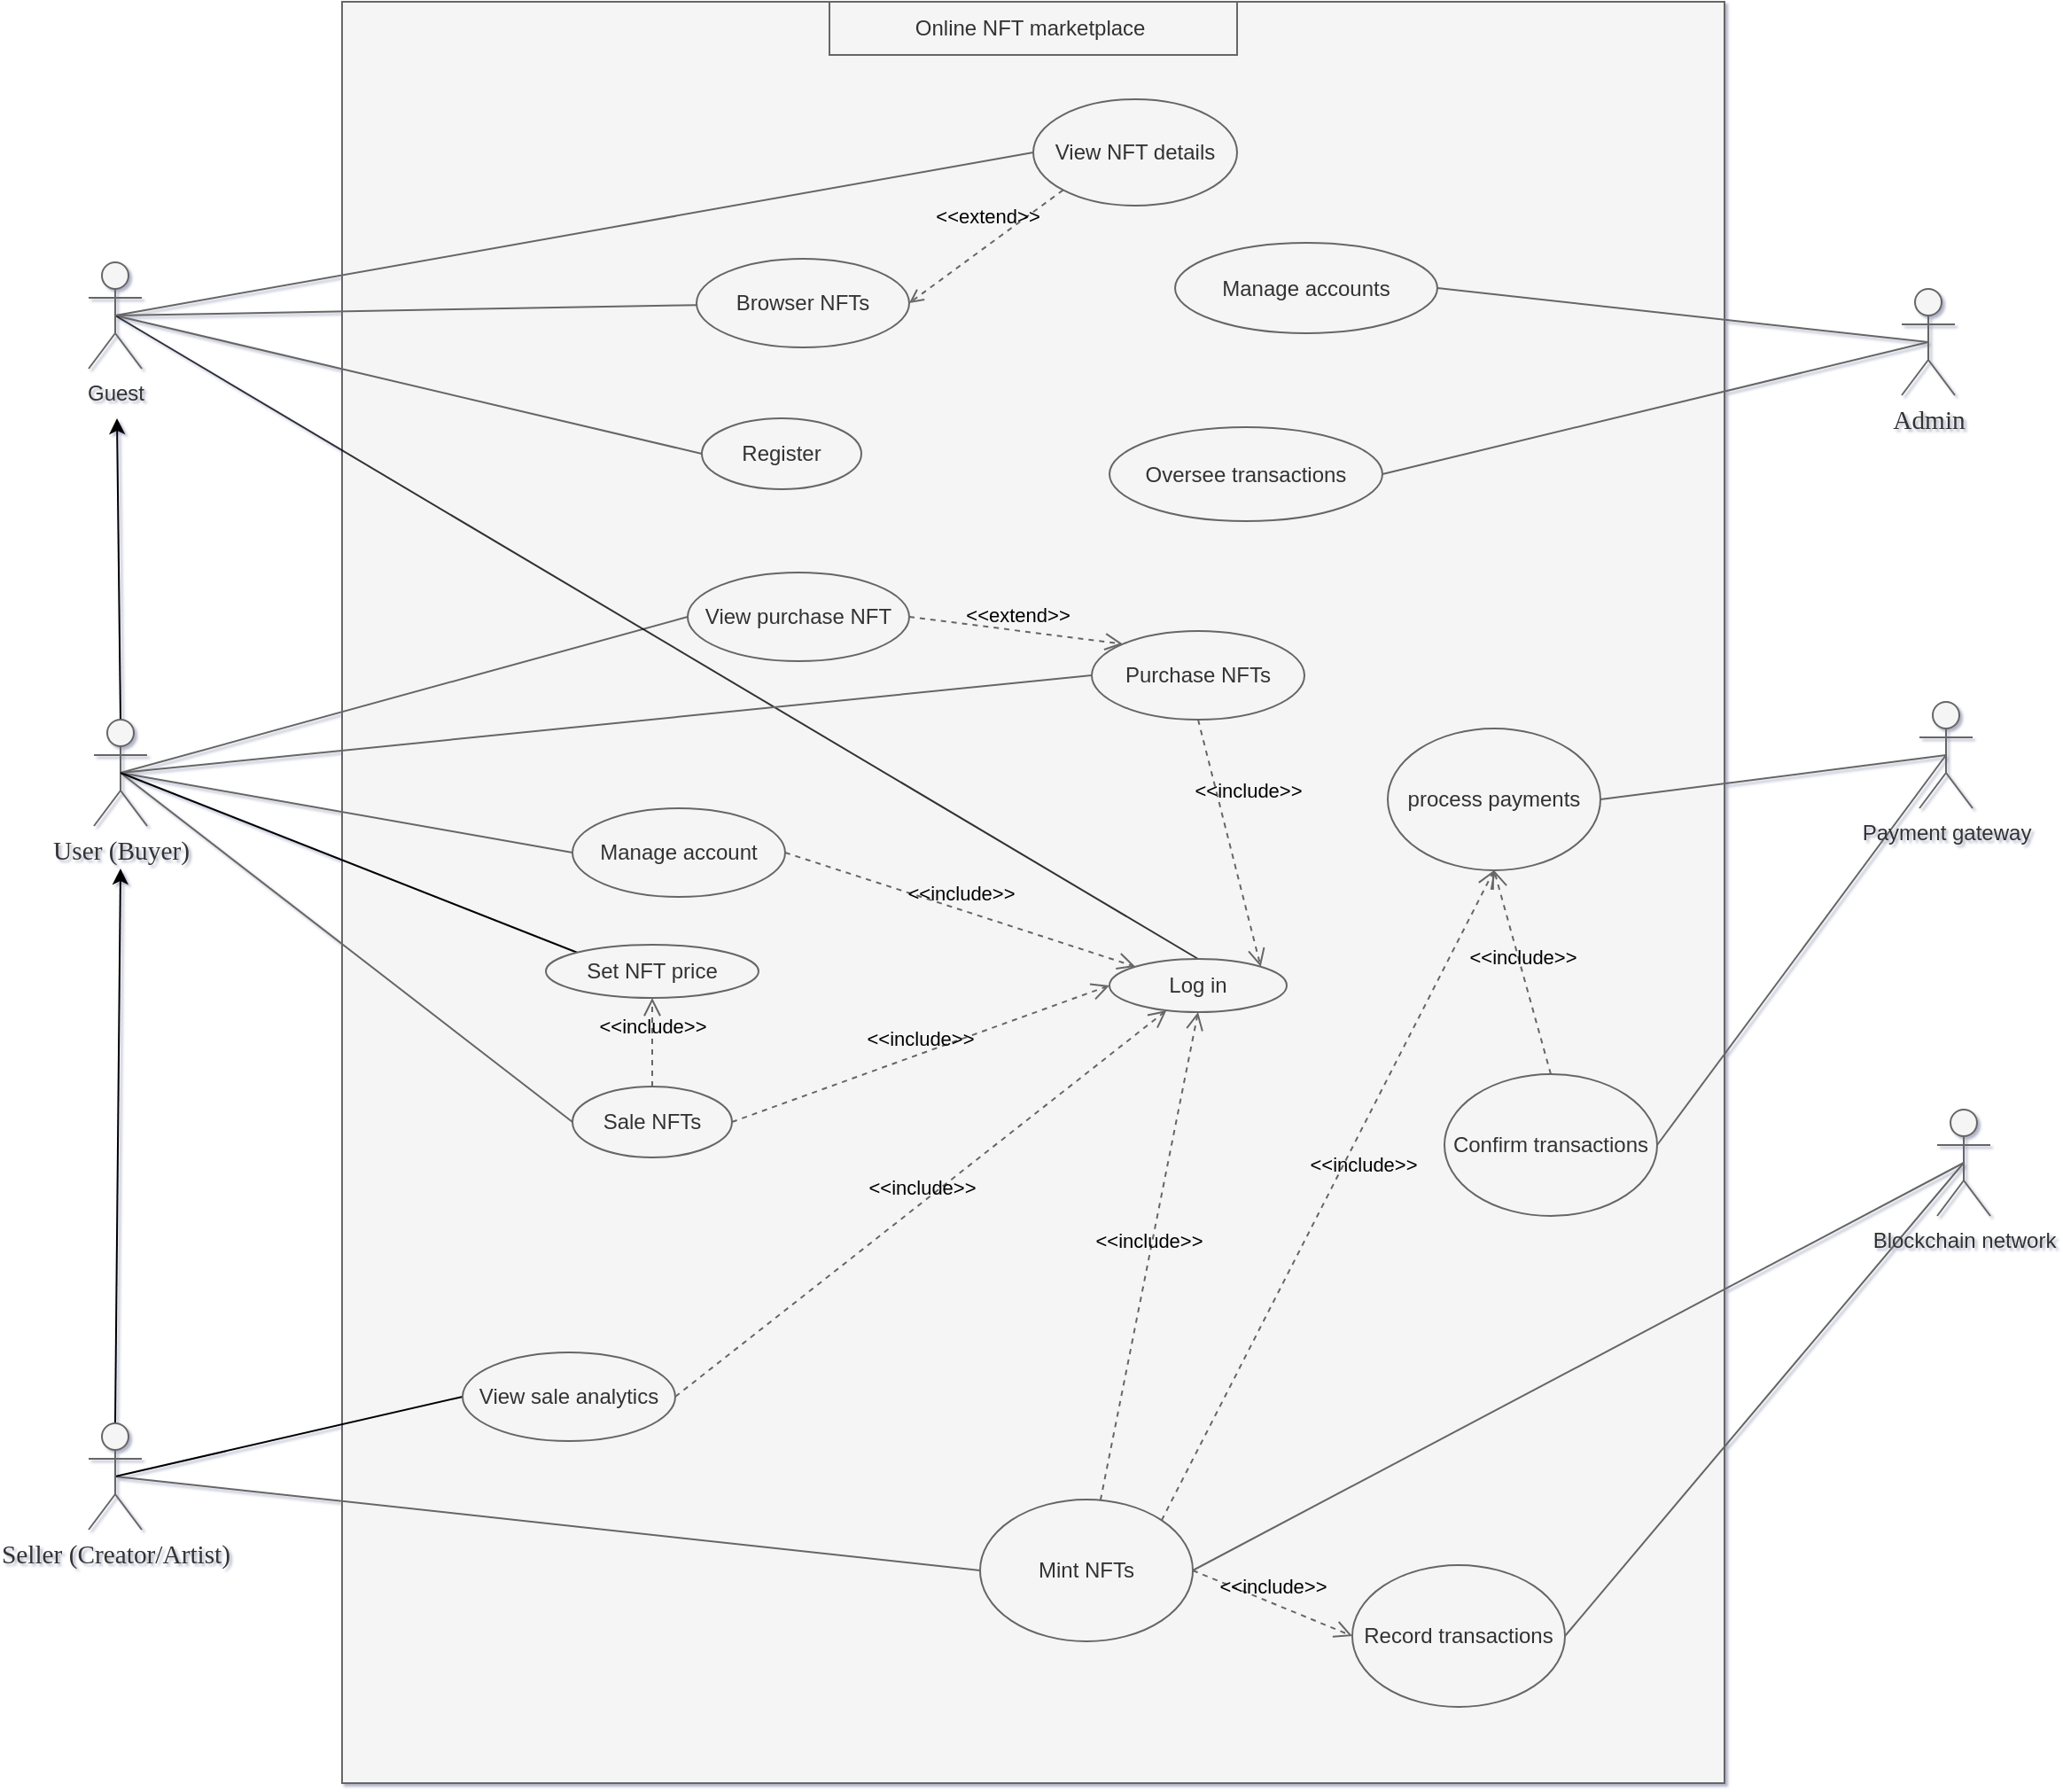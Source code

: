<mxfile>
    <diagram id="1I0eR_x8AGSGdSrz7LX0" name="Page-1">
        <mxGraphModel dx="1320" dy="998" grid="1" gridSize="10" guides="1" tooltips="1" connect="1" arrows="1" fold="1" page="1" pageScale="1" pageWidth="1100" pageHeight="850" background="#ffffff" math="0" shadow="1">
            <root>
                <mxCell id="0"/>
                <mxCell id="1" parent="0"/>
                <mxCell id="8" value="" style="rounded=0;whiteSpace=wrap;html=1;fillColor=#f5f5f5;fontColor=#333333;strokeColor=#666666;labelBackgroundColor=none;" parent="1" vertex="1">
                    <mxGeometry x="720" y="358" width="780" height="1005" as="geometry"/>
                </mxCell>
                <mxCell id="46" style="edgeStyle=none;html=1;exitX=0.5;exitY=0.5;exitDx=0;exitDy=0;exitPerimeter=0;endArrow=none;endFill=0;strokeColor=#666666;fontColor=#000000;labelBackgroundColor=none;fillColor=#f5f5f5;" parent="1" source="3" target="15" edge="1">
                    <mxGeometry relative="1" as="geometry"/>
                </mxCell>
                <mxCell id="47" style="edgeStyle=none;html=1;exitX=0.5;exitY=0.5;exitDx=0;exitDy=0;exitPerimeter=0;entryX=0;entryY=0.5;entryDx=0;entryDy=0;endArrow=none;endFill=0;strokeColor=#666666;fontColor=#000000;labelBackgroundColor=none;fillColor=#f5f5f5;" parent="1" source="3" target="14" edge="1">
                    <mxGeometry relative="1" as="geometry"/>
                </mxCell>
                <mxCell id="74" style="edgeStyle=none;html=1;exitX=0.5;exitY=0.5;exitDx=0;exitDy=0;exitPerimeter=0;entryX=0;entryY=0.5;entryDx=0;entryDy=0;endArrow=none;endFill=0;strokeColor=#666666;fontColor=#000000;labelBackgroundColor=none;fillColor=#f5f5f5;" parent="1" source="2" target="22" edge="1">
                    <mxGeometry relative="1" as="geometry"/>
                </mxCell>
                <mxCell id="84" style="edgeStyle=none;html=1;exitX=0.5;exitY=0.5;exitDx=0;exitDy=0;exitPerimeter=0;entryX=0;entryY=0.5;entryDx=0;entryDy=0;endArrow=none;endFill=0;strokeColor=#666666;fontColor=#000000;labelBackgroundColor=none;fillColor=#f5f5f5;" parent="1" source="2" target="83" edge="1">
                    <mxGeometry relative="1" as="geometry"/>
                </mxCell>
                <mxCell id="89" style="edgeStyle=none;html=1;exitX=0.5;exitY=0;exitDx=0;exitDy=0;exitPerimeter=0;" parent="1" source="2" edge="1">
                    <mxGeometry relative="1" as="geometry">
                        <mxPoint x="593" y="593" as="targetPoint"/>
                    </mxGeometry>
                </mxCell>
                <mxCell id="2" value="&lt;span style=&quot;font-size:11.0pt;mso-bidi-font-size:&lt;br/&gt;14.0pt;line-height:107%;font-family:&amp;quot;Times New Roman&amp;quot;,serif;mso-fareast-font-family:&lt;br/&gt;&amp;quot;Yu Mincho&amp;quot;;mso-fareast-theme-font:minor-fareast;mso-ansi-language:VI;&lt;br/&gt;mso-fareast-language:JA;mso-bidi-language:AR-SA&quot; lang=&quot;VI&quot;&gt;User (Buyer)&lt;/span&gt;" style="shape=umlActor;verticalLabelPosition=bottom;verticalAlign=top;html=1;strokeColor=#666666;fontColor=#333333;labelBackgroundColor=none;fillColor=#f5f5f5;" parent="1" vertex="1">
                    <mxGeometry x="580" y="763" width="30" height="60" as="geometry"/>
                </mxCell>
                <mxCell id="94" style="edgeStyle=none;html=1;exitX=0.5;exitY=0.5;exitDx=0;exitDy=0;exitPerimeter=0;entryX=0.5;entryY=0;entryDx=0;entryDy=0;endArrow=none;endFill=0;opacity=80;" parent="1" source="3" target="13" edge="1">
                    <mxGeometry relative="1" as="geometry"/>
                </mxCell>
                <mxCell id="3" value="Guest" style="shape=umlActor;verticalLabelPosition=bottom;verticalAlign=top;html=1;strokeColor=#666666;fontColor=#333333;labelBackgroundColor=none;fillColor=#f5f5f5;" parent="1" vertex="1">
                    <mxGeometry x="577" y="505" width="30" height="60" as="geometry"/>
                </mxCell>
                <mxCell id="58" style="edgeStyle=none;html=1;exitX=0.5;exitY=0.5;exitDx=0;exitDy=0;exitPerimeter=0;entryX=0;entryY=0.5;entryDx=0;entryDy=0;endArrow=none;endFill=0;strokeColor=#666666;fontColor=#000000;labelBackgroundColor=none;fillColor=#f5f5f5;" parent="1" source="4" target="24" edge="1">
                    <mxGeometry relative="1" as="geometry"/>
                </mxCell>
                <mxCell id="95" style="edgeStyle=none;html=1;exitX=0.5;exitY=0;exitDx=0;exitDy=0;exitPerimeter=0;" parent="1" source="4" edge="1">
                    <mxGeometry relative="1" as="geometry">
                        <mxPoint x="595" y="847" as="targetPoint"/>
                    </mxGeometry>
                </mxCell>
                <mxCell id="112" style="edgeStyle=none;html=1;exitX=0.5;exitY=0.5;exitDx=0;exitDy=0;exitPerimeter=0;entryX=0;entryY=0.5;entryDx=0;entryDy=0;endArrow=none;endFill=0;" edge="1" parent="1" source="4" target="27">
                    <mxGeometry relative="1" as="geometry"/>
                </mxCell>
                <mxCell id="4" value="&lt;span style=&quot;font-size:11.0pt;mso-bidi-font-size:&lt;br/&gt;14.0pt;line-height:107%;font-family:&amp;quot;Times New Roman&amp;quot;,serif;mso-fareast-font-family:&lt;br/&gt;&amp;quot;Yu Mincho&amp;quot;;mso-fareast-theme-font:minor-fareast;mso-ansi-language:VI;&lt;br/&gt;mso-fareast-language:JA;mso-bidi-language:AR-SA&quot; lang=&quot;VI&quot;&gt;Seller (Creator/Artist)&lt;/span&gt;" style="shape=umlActor;verticalLabelPosition=bottom;verticalAlign=top;html=1;fillColor=#f5f5f5;strokeColor=#666666;fontColor=#333333;labelBackgroundColor=none;" parent="1" vertex="1">
                    <mxGeometry x="577" y="1160" width="30" height="60" as="geometry"/>
                </mxCell>
                <mxCell id="10" value="&lt;span style=&quot;font-size:11.0pt;mso-bidi-font-size:&lt;br/&gt;14.0pt;line-height:107%;font-family:&amp;quot;Times New Roman&amp;quot;,serif;mso-fareast-font-family:&lt;br/&gt;&amp;quot;Yu Mincho&amp;quot;;mso-fareast-theme-font:minor-fareast;mso-ansi-language:VI;&lt;br/&gt;mso-fareast-language:JA;mso-bidi-language:AR-SA&quot; lang=&quot;VI&quot;&gt;Admin&lt;/span&gt;" style="shape=umlActor;verticalLabelPosition=bottom;verticalAlign=top;html=1;outlineConnect=0;strokeColor=#666666;fontColor=#333333;labelBackgroundColor=none;fillColor=#f5f5f5;" parent="1" vertex="1">
                    <mxGeometry x="1600" y="520" width="30" height="60" as="geometry"/>
                </mxCell>
                <mxCell id="13" value="Log in" style="ellipse;whiteSpace=wrap;html=1;strokeColor=#666666;fontColor=#333333;labelBackgroundColor=none;fillColor=#f5f5f5;" parent="1" vertex="1">
                    <mxGeometry x="1153" y="898" width="100" height="30" as="geometry"/>
                </mxCell>
                <mxCell id="14" value="Register" style="ellipse;whiteSpace=wrap;html=1;strokeColor=#666666;fontColor=#333333;labelBackgroundColor=none;fillColor=#f5f5f5;" parent="1" vertex="1">
                    <mxGeometry x="923" y="593" width="90" height="40" as="geometry"/>
                </mxCell>
                <mxCell id="15" value="Browser NFTs" style="ellipse;whiteSpace=wrap;html=1;strokeColor=#666666;fontColor=#333333;labelBackgroundColor=none;fillColor=#f5f5f5;" parent="1" vertex="1">
                    <mxGeometry x="920" y="503" width="120" height="50" as="geometry"/>
                </mxCell>
                <mxCell id="17" value="Online NFT marketplace&amp;nbsp;" style="text;html=1;strokeColor=#666666;fillColor=#f5f5f5;align=center;verticalAlign=middle;whiteSpace=wrap;rounded=0;fontColor=#333333;labelBackgroundColor=none;" parent="1" vertex="1">
                    <mxGeometry x="995" y="358" width="230" height="30" as="geometry"/>
                </mxCell>
                <mxCell id="81" style="edgeStyle=none;html=1;exitX=0;exitY=0.5;exitDx=0;exitDy=0;entryX=0.5;entryY=0.5;entryDx=0;entryDy=0;entryPerimeter=0;endArrow=none;endFill=0;strokeColor=#666666;fontColor=#000000;labelBackgroundColor=none;fillColor=#f5f5f5;" parent="1" source="19" target="3" edge="1">
                    <mxGeometry relative="1" as="geometry"/>
                </mxCell>
                <mxCell id="19" value="View NFT details" style="ellipse;whiteSpace=wrap;html=1;strokeColor=#666666;fontColor=#333333;labelBackgroundColor=none;fillColor=#f5f5f5;" parent="1" vertex="1">
                    <mxGeometry x="1110" y="413" width="115" height="60" as="geometry"/>
                </mxCell>
                <mxCell id="71" style="edgeStyle=none;html=1;exitX=0;exitY=0.5;exitDx=0;exitDy=0;endArrow=none;endFill=0;strokeColor=#666666;fontColor=#000000;labelBackgroundColor=none;fillColor=#f5f5f5;" parent="1" source="20" edge="1">
                    <mxGeometry relative="1" as="geometry">
                        <mxPoint x="595" y="793" as="targetPoint"/>
                    </mxGeometry>
                </mxCell>
                <mxCell id="20" value="Purchase NFTs" style="ellipse;whiteSpace=wrap;html=1;strokeColor=#666666;fontColor=#333333;labelBackgroundColor=none;fillColor=#f5f5f5;" parent="1" vertex="1">
                    <mxGeometry x="1143" y="713" width="120" height="50" as="geometry"/>
                </mxCell>
                <mxCell id="22" value="View purchase NFT" style="ellipse;whiteSpace=wrap;html=1;strokeColor=#666666;fontColor=#333333;labelBackgroundColor=none;fillColor=#f5f5f5;" parent="1" vertex="1">
                    <mxGeometry x="915" y="680" width="125" height="50" as="geometry"/>
                </mxCell>
                <mxCell id="60" style="edgeStyle=none;html=1;exitX=1;exitY=0.5;exitDx=0;exitDy=0;entryX=0.5;entryY=0.5;entryDx=0;entryDy=0;entryPerimeter=0;endArrow=none;endFill=0;strokeColor=#666666;fontColor=#000000;labelBackgroundColor=none;fillColor=#f5f5f5;" parent="1" source="24" target="33" edge="1">
                    <mxGeometry relative="1" as="geometry"/>
                </mxCell>
                <mxCell id="24" value="Mint NFTs" style="ellipse;whiteSpace=wrap;html=1;strokeColor=#666666;fontColor=#333333;labelBackgroundColor=none;fillColor=#f5f5f5;" parent="1" vertex="1">
                    <mxGeometry x="1080" y="1203" width="120" height="80" as="geometry"/>
                </mxCell>
                <mxCell id="69" style="edgeStyle=none;html=1;exitX=0;exitY=0.5;exitDx=0;exitDy=0;entryX=0.5;entryY=0.5;entryDx=0;entryDy=0;entryPerimeter=0;endArrow=none;endFill=0;strokeColor=#666666;fontColor=#000000;labelBackgroundColor=none;fillColor=#f5f5f5;" parent="1" source="26" target="2" edge="1">
                    <mxGeometry relative="1" as="geometry"/>
                </mxCell>
                <mxCell id="26" value="Manage account" style="ellipse;whiteSpace=wrap;html=1;strokeColor=#666666;fontColor=#333333;labelBackgroundColor=none;fillColor=#f5f5f5;" parent="1" vertex="1">
                    <mxGeometry x="850" y="813" width="120" height="50" as="geometry"/>
                </mxCell>
                <mxCell id="27" value="View sale analytics" style="ellipse;whiteSpace=wrap;html=1;strokeColor=#666666;fontColor=#333333;labelBackgroundColor=none;fillColor=#f5f5f5;" parent="1" vertex="1">
                    <mxGeometry x="788" y="1120" width="120" height="50" as="geometry"/>
                </mxCell>
                <mxCell id="56" style="edgeStyle=none;html=1;exitX=1;exitY=0.5;exitDx=0;exitDy=0;entryX=0.5;entryY=0.5;entryDx=0;entryDy=0;entryPerimeter=0;endArrow=none;endFill=0;strokeColor=#666666;fontColor=#000000;labelBackgroundColor=none;fillColor=#f5f5f5;" parent="1" source="28" target="10" edge="1">
                    <mxGeometry relative="1" as="geometry"/>
                </mxCell>
                <mxCell id="28" value="Manage accounts" style="ellipse;whiteSpace=wrap;html=1;strokeColor=#666666;fontColor=#333333;labelBackgroundColor=none;fillColor=#f5f5f5;" parent="1" vertex="1">
                    <mxGeometry x="1190" y="494" width="148" height="51" as="geometry"/>
                </mxCell>
                <mxCell id="57" style="edgeStyle=none;html=1;exitX=1;exitY=0.5;exitDx=0;exitDy=0;entryX=0.5;entryY=0.5;entryDx=0;entryDy=0;entryPerimeter=0;endArrow=none;endFill=0;strokeColor=#666666;fontColor=#000000;labelBackgroundColor=none;fillColor=#f5f5f5;" parent="1" source="29" target="10" edge="1">
                    <mxGeometry relative="1" as="geometry"/>
                </mxCell>
                <mxCell id="29" value="Oversee transactions" style="ellipse;whiteSpace=wrap;html=1;strokeColor=#666666;fontColor=#333333;labelBackgroundColor=none;fillColor=#f5f5f5;" parent="1" vertex="1">
                    <mxGeometry x="1153" y="598" width="154" height="53" as="geometry"/>
                </mxCell>
                <mxCell id="54" style="edgeStyle=none;html=1;exitX=1;exitY=0.5;exitDx=0;exitDy=0;entryX=0.5;entryY=0.5;entryDx=0;entryDy=0;entryPerimeter=0;endArrow=none;endFill=0;strokeColor=#666666;fontColor=#000000;labelBackgroundColor=none;fillColor=#f5f5f5;" parent="1" source="30" target="33" edge="1">
                    <mxGeometry relative="1" as="geometry"/>
                </mxCell>
                <mxCell id="30" value="Record transactions" style="ellipse;whiteSpace=wrap;html=1;strokeColor=#666666;fontColor=#333333;labelBackgroundColor=none;fillColor=#f5f5f5;" parent="1" vertex="1">
                    <mxGeometry x="1290" y="1240" width="120" height="80" as="geometry"/>
                </mxCell>
                <mxCell id="33" value="Blockchain network" style="shape=umlActor;verticalLabelPosition=bottom;verticalAlign=top;html=1;outlineConnect=0;strokeColor=#666666;fontColor=#333333;labelBackgroundColor=none;fillColor=#f5f5f5;" parent="1" vertex="1">
                    <mxGeometry x="1620" y="983" width="30" height="60" as="geometry"/>
                </mxCell>
                <mxCell id="50" style="edgeStyle=none;html=1;exitX=0.5;exitY=0.5;exitDx=0;exitDy=0;exitPerimeter=0;entryX=1;entryY=0.5;entryDx=0;entryDy=0;endArrow=none;endFill=0;strokeColor=#666666;fontColor=#000000;labelBackgroundColor=none;fillColor=#f5f5f5;" parent="1" source="36" target="38" edge="1">
                    <mxGeometry relative="1" as="geometry"/>
                </mxCell>
                <mxCell id="51" style="edgeStyle=none;html=1;exitX=0.5;exitY=0.5;exitDx=0;exitDy=0;exitPerimeter=0;entryX=1;entryY=0.5;entryDx=0;entryDy=0;endArrow=none;endFill=0;strokeColor=#666666;fontColor=#000000;labelBackgroundColor=none;fillColor=#f5f5f5;" parent="1" source="36" target="37" edge="1">
                    <mxGeometry relative="1" as="geometry"/>
                </mxCell>
                <mxCell id="36" value="Payment gateway" style="shape=umlActor;verticalLabelPosition=bottom;verticalAlign=top;html=1;outlineConnect=0;strokeColor=#666666;fontColor=#333333;labelBackgroundColor=none;fillColor=#f5f5f5;" parent="1" vertex="1">
                    <mxGeometry x="1610" y="753" width="30" height="60" as="geometry"/>
                </mxCell>
                <mxCell id="37" value="process payments" style="ellipse;whiteSpace=wrap;html=1;strokeColor=#666666;fontColor=#333333;labelBackgroundColor=none;fillColor=#f5f5f5;" parent="1" vertex="1">
                    <mxGeometry x="1310" y="768" width="120" height="80" as="geometry"/>
                </mxCell>
                <mxCell id="38" value="Confirm transactions" style="ellipse;whiteSpace=wrap;html=1;strokeColor=#666666;fontColor=#333333;labelBackgroundColor=none;fillColor=#f5f5f5;" parent="1" vertex="1">
                    <mxGeometry x="1342" y="963" width="120" height="80" as="geometry"/>
                </mxCell>
                <mxCell id="43" value="&amp;lt;&amp;lt;extend&amp;gt;&amp;gt;" style="endArrow=open;html=1;rounded=0;align=center;verticalAlign=bottom;dashed=1;endFill=0;labelBackgroundColor=none;exitX=0;exitY=1;exitDx=0;exitDy=0;entryX=1;entryY=0.5;entryDx=0;entryDy=0;strokeColor=#666666;fontColor=#000000;fillColor=#f5f5f5;" parent="1" source="19" target="15" edge="1">
                    <mxGeometry x="-0.077" y="-7" relative="1" as="geometry">
                        <mxPoint x="1000" y="803" as="sourcePoint"/>
                        <mxPoint x="1160" y="803" as="targetPoint"/>
                        <mxPoint x="1" as="offset"/>
                    </mxGeometry>
                </mxCell>
                <mxCell id="53" value="&amp;lt;&amp;lt;include&amp;gt;&amp;gt;" style="endArrow=open;startArrow=none;endFill=0;startFill=0;endSize=8;html=1;verticalAlign=bottom;dashed=1;labelBackgroundColor=none;exitX=0.5;exitY=0;exitDx=0;exitDy=0;entryX=0.5;entryY=1;entryDx=0;entryDy=0;strokeColor=#666666;fontColor=#000000;fillColor=#f5f5f5;" parent="1" source="38" target="37" edge="1">
                    <mxGeometry width="160" relative="1" as="geometry">
                        <mxPoint x="1110" y="753" as="sourcePoint"/>
                        <mxPoint x="1270" y="753" as="targetPoint"/>
                    </mxGeometry>
                </mxCell>
                <mxCell id="62" value="&amp;lt;&amp;lt;include&amp;gt;&amp;gt;" style="endArrow=open;startArrow=none;endFill=0;startFill=0;endSize=8;html=1;verticalAlign=bottom;dashed=1;labelBackgroundColor=none;exitX=1;exitY=0;exitDx=0;exitDy=0;entryX=0.5;entryY=1;entryDx=0;entryDy=0;strokeColor=#666666;fontColor=#000000;fillColor=#f5f5f5;" parent="1" source="24" target="37" edge="1">
                    <mxGeometry x="0.078" y="-14" width="160" relative="1" as="geometry">
                        <mxPoint x="1100" y="813" as="sourcePoint"/>
                        <mxPoint x="1260" y="813" as="targetPoint"/>
                        <mxPoint as="offset"/>
                    </mxGeometry>
                </mxCell>
                <mxCell id="66" value="&amp;lt;&amp;lt;include&amp;gt;&amp;gt;" style="endArrow=open;startArrow=none;endFill=0;startFill=0;endSize=8;html=1;verticalAlign=bottom;dashed=1;labelBackgroundColor=none;exitX=0.5;exitY=1;exitDx=0;exitDy=0;entryX=1;entryY=0;entryDx=0;entryDy=0;strokeColor=#666666;fontColor=#000000;fillColor=#f5f5f5;" parent="1" source="20" target="13" edge="1">
                    <mxGeometry x="-0.243" y="15" width="160" relative="1" as="geometry">
                        <mxPoint x="830" y="833" as="sourcePoint"/>
                        <mxPoint x="990" y="833" as="targetPoint"/>
                        <mxPoint as="offset"/>
                    </mxGeometry>
                </mxCell>
                <mxCell id="67" value="&amp;lt;&amp;lt;extend&amp;gt;&amp;gt;" style="endArrow=open;startArrow=none;endFill=0;startFill=0;endSize=8;html=1;verticalAlign=bottom;dashed=1;labelBackgroundColor=none;exitX=1;exitY=0.5;exitDx=0;exitDy=0;entryX=0;entryY=0;entryDx=0;entryDy=0;strokeColor=#666666;fontColor=#000000;fillColor=#f5f5f5;" parent="1" source="22" target="20" edge="1">
                    <mxGeometry width="160" relative="1" as="geometry">
                        <mxPoint x="830" y="833" as="sourcePoint"/>
                        <mxPoint x="990" y="863" as="targetPoint"/>
                    </mxGeometry>
                </mxCell>
                <mxCell id="72" value="&amp;lt;&amp;lt;include&amp;gt;&amp;gt;" style="endArrow=open;startArrow=none;endFill=0;startFill=0;endSize=8;html=1;verticalAlign=bottom;dashed=1;labelBackgroundColor=none;exitX=1;exitY=0.5;exitDx=0;exitDy=0;entryX=0;entryY=0;entryDx=0;entryDy=0;strokeColor=#666666;fontColor=#000000;fillColor=#f5f5f5;" parent="1" source="26" target="13" edge="1">
                    <mxGeometry width="160" relative="1" as="geometry">
                        <mxPoint x="720" y="903" as="sourcePoint"/>
                        <mxPoint x="880" y="903" as="targetPoint"/>
                    </mxGeometry>
                </mxCell>
                <mxCell id="79" value="&amp;lt;&amp;lt;include&amp;gt;&amp;gt;" style="endArrow=open;startArrow=none;endFill=0;startFill=0;endSize=8;html=1;verticalAlign=bottom;dashed=1;labelBackgroundColor=none;exitX=1;exitY=0.5;exitDx=0;exitDy=0;entryX=0;entryY=0.5;entryDx=0;entryDy=0;strokeColor=#666666;fontColor=#000000;fillColor=#f5f5f5;" parent="1" source="24" target="30" edge="1">
                    <mxGeometry width="160" relative="1" as="geometry">
                        <mxPoint x="1150" y="1093" as="sourcePoint"/>
                        <mxPoint x="1310" y="1093" as="targetPoint"/>
                    </mxGeometry>
                </mxCell>
                <mxCell id="82" value="&amp;lt;&amp;lt;include&amp;gt;&amp;gt;" style="endArrow=open;startArrow=none;endFill=0;startFill=0;endSize=8;html=1;verticalAlign=bottom;dashed=1;labelBackgroundColor=none;entryX=0.5;entryY=1;entryDx=0;entryDy=0;strokeColor=#666666;fontColor=#000000;fillColor=#f5f5f5;" parent="1" source="24" target="13" edge="1">
                    <mxGeometry width="160" relative="1" as="geometry">
                        <mxPoint x="920" y="953" as="sourcePoint"/>
                        <mxPoint x="1080" y="953" as="targetPoint"/>
                    </mxGeometry>
                </mxCell>
                <mxCell id="83" value="Sale NFTs" style="ellipse;whiteSpace=wrap;html=1;strokeColor=#666666;fontColor=#333333;labelBackgroundColor=none;fillColor=#f5f5f5;" parent="1" vertex="1">
                    <mxGeometry x="850" y="970" width="90" height="40" as="geometry"/>
                </mxCell>
                <mxCell id="87" value="&amp;lt;&amp;lt;include&amp;gt;&amp;gt;" style="endArrow=open;startArrow=none;endFill=0;startFill=0;endSize=8;html=1;verticalAlign=bottom;dashed=1;labelBackgroundColor=none;exitX=1;exitY=0.5;exitDx=0;exitDy=0;entryX=0;entryY=0.5;entryDx=0;entryDy=0;strokeColor=#666666;fontColor=#000000;fillColor=#f5f5f5;" parent="1" source="83" target="13" edge="1">
                    <mxGeometry width="160" relative="1" as="geometry">
                        <mxPoint x="850" y="1073" as="sourcePoint"/>
                        <mxPoint x="850" y="1003" as="targetPoint"/>
                    </mxGeometry>
                </mxCell>
                <mxCell id="108" style="edgeStyle=none;html=1;exitX=0;exitY=0;exitDx=0;exitDy=0;entryX=0.5;entryY=0.5;entryDx=0;entryDy=0;entryPerimeter=0;strokeColor=#000000;startArrow=none;startFill=0;endArrow=none;endFill=0;strokeWidth=1;" parent="1" source="105" target="2" edge="1">
                    <mxGeometry relative="1" as="geometry"/>
                </mxCell>
                <mxCell id="105" value="Set NFT price" style="ellipse;whiteSpace=wrap;html=1;labelBackgroundColor=none;fillColor=#f5f5f5;fontColor=#333333;strokeColor=#666666;" parent="1" vertex="1">
                    <mxGeometry x="835" y="890" width="120" height="30" as="geometry"/>
                </mxCell>
                <mxCell id="107" value="&amp;lt;&amp;lt;include&amp;gt;&amp;gt;" style="endArrow=open;startArrow=none;endFill=0;startFill=0;endSize=8;html=1;verticalAlign=bottom;dashed=1;labelBackgroundColor=none;exitX=0.5;exitY=0;exitDx=0;exitDy=0;entryX=0.5;entryY=1;entryDx=0;entryDy=0;strokeColor=#666666;fontColor=#000000;fillColor=#f5f5f5;" parent="1" source="83" target="105" edge="1">
                    <mxGeometry width="160" relative="1" as="geometry">
                        <mxPoint x="900.0" y="1023" as="sourcePoint"/>
                        <mxPoint x="1115.0" y="925.0" as="targetPoint"/>
                    </mxGeometry>
                </mxCell>
                <mxCell id="114" value="&amp;lt;&amp;lt;include&amp;gt;&amp;gt;" style="endArrow=open;startArrow=none;endFill=0;startFill=0;endSize=8;html=1;verticalAlign=bottom;dashed=1;labelBackgroundColor=none;exitX=1;exitY=0.5;exitDx=0;exitDy=0;strokeColor=#666666;fontColor=#000000;fillColor=#f5f5f5;" edge="1" parent="1" source="27" target="13">
                    <mxGeometry width="160" relative="1" as="geometry">
                        <mxPoint x="903.0" y="1050" as="sourcePoint"/>
                        <mxPoint x="1163" y="923.0" as="targetPoint"/>
                    </mxGeometry>
                </mxCell>
            </root>
        </mxGraphModel>
    </diagram>
</mxfile>